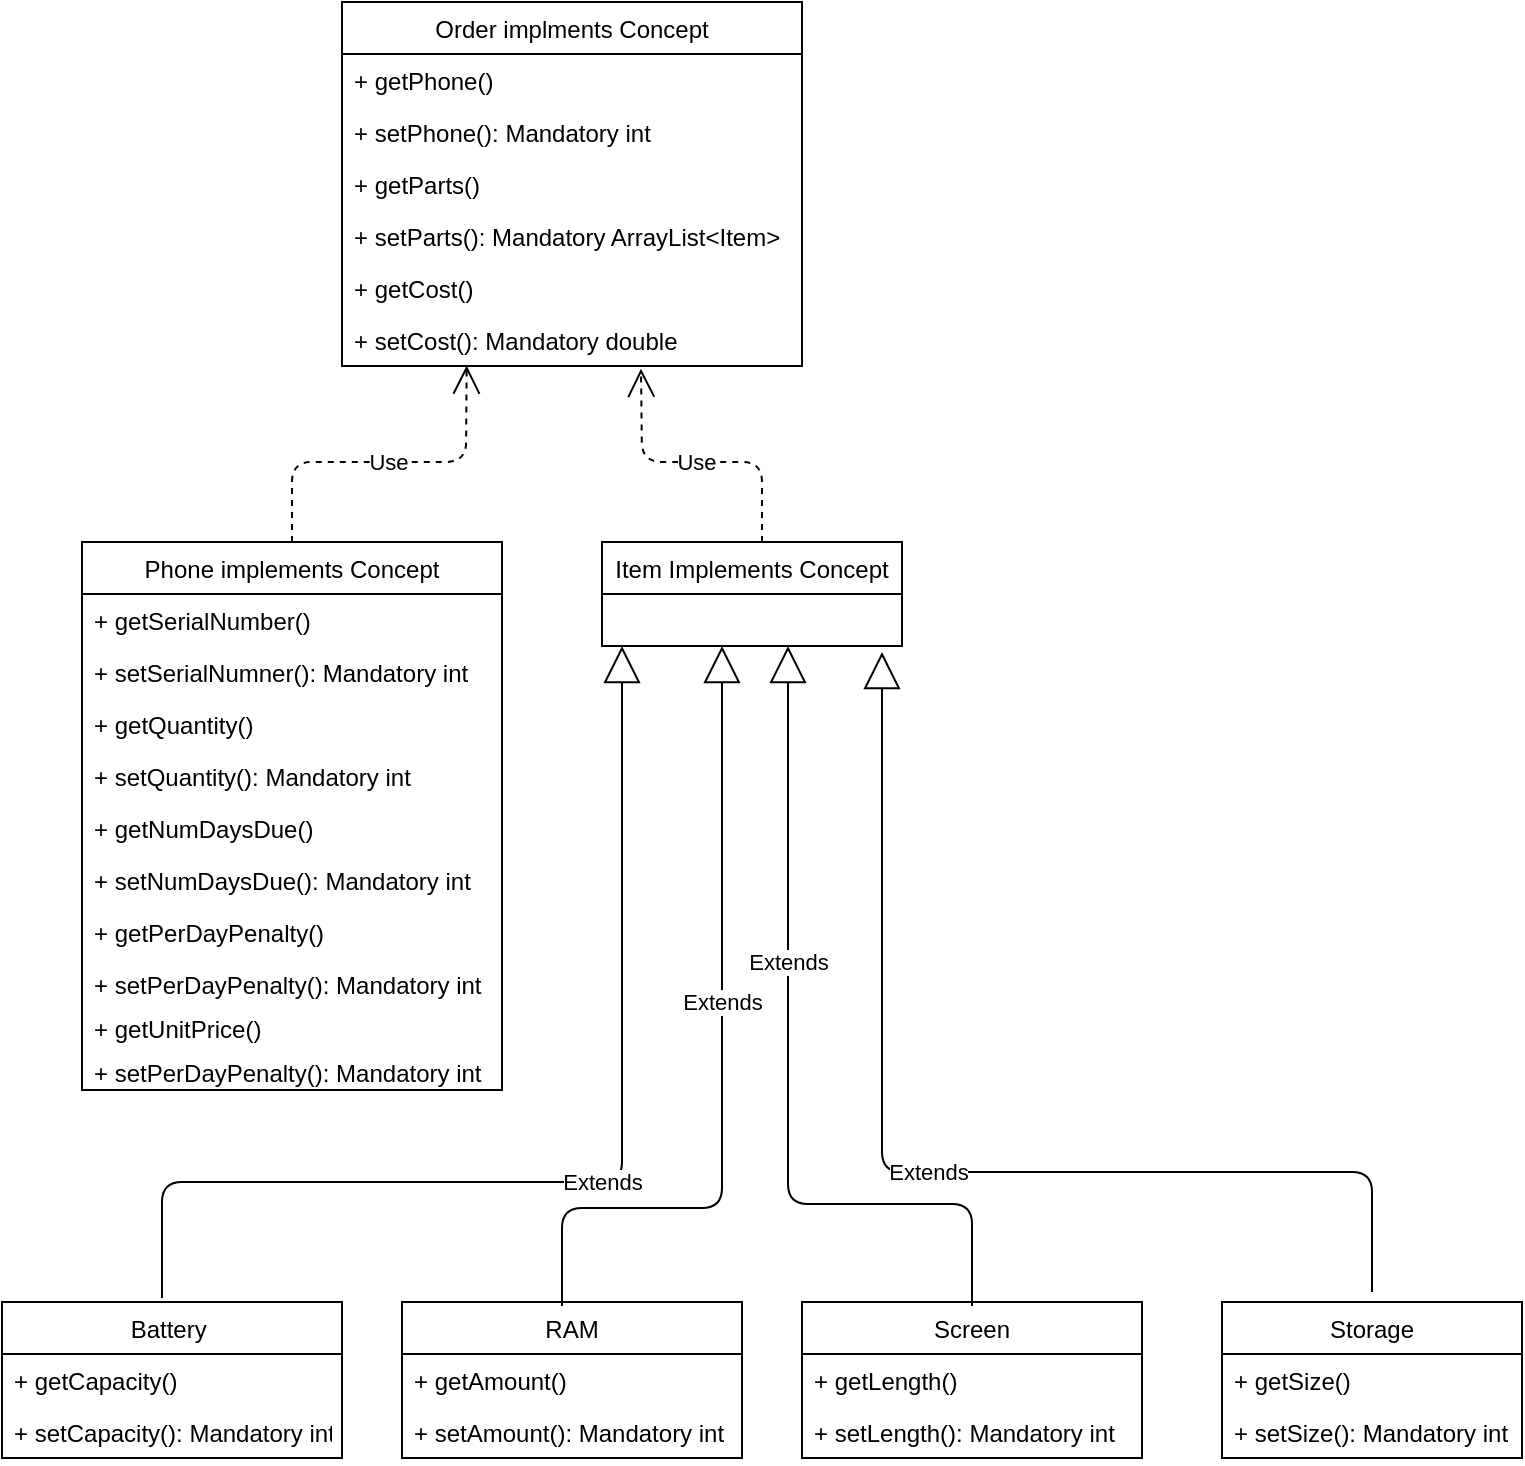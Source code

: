 <mxfile version="12.3.6" type="github" pages="1"><diagram id="qj_NuWzN8KbYVyg2O2Ky" name="Page-1"><mxGraphModel dx="1550" dy="868" grid="1" gridSize="10" guides="1" tooltips="1" connect="1" arrows="1" fold="1" page="1" pageScale="1" pageWidth="827" pageHeight="1169" math="0" shadow="0"><root><mxCell id="0"/><mxCell id="1" parent="0"/><mxCell id="p4KBoVUchiTkdjJOsmrw-1" value="Battery " style="swimlane;fontStyle=0;childLayout=stackLayout;horizontal=1;startSize=26;fillColor=none;horizontalStack=0;resizeParent=1;resizeParentMax=0;resizeLast=0;collapsible=1;marginBottom=0;" vertex="1" parent="1"><mxGeometry x="20" y="740" width="170" height="78" as="geometry"/></mxCell><mxCell id="p4KBoVUchiTkdjJOsmrw-2" value="+ getCapacity()" style="text;strokeColor=none;fillColor=none;align=left;verticalAlign=top;spacingLeft=4;spacingRight=4;overflow=hidden;rotatable=0;points=[[0,0.5],[1,0.5]];portConstraint=eastwest;" vertex="1" parent="p4KBoVUchiTkdjJOsmrw-1"><mxGeometry y="26" width="170" height="26" as="geometry"/></mxCell><mxCell id="p4KBoVUchiTkdjJOsmrw-3" value="+ setCapacity(): Mandatory int " style="text;strokeColor=none;fillColor=none;align=left;verticalAlign=top;spacingLeft=4;spacingRight=4;overflow=hidden;rotatable=0;points=[[0,0.5],[1,0.5]];portConstraint=eastwest;" vertex="1" parent="p4KBoVUchiTkdjJOsmrw-1"><mxGeometry y="52" width="170" height="26" as="geometry"/></mxCell><mxCell id="p4KBoVUchiTkdjJOsmrw-5" value="Item Implements Concept" style="swimlane;fontStyle=0;childLayout=stackLayout;horizontal=1;startSize=26;fillColor=none;horizontalStack=0;resizeParent=1;resizeParentMax=0;resizeLast=0;collapsible=1;marginBottom=0;" vertex="1" parent="1"><mxGeometry x="320" y="360" width="150" height="52" as="geometry"/></mxCell><mxCell id="p4KBoVUchiTkdjJOsmrw-9" value="RAM" style="swimlane;fontStyle=0;childLayout=stackLayout;horizontal=1;startSize=26;fillColor=none;horizontalStack=0;resizeParent=1;resizeParentMax=0;resizeLast=0;collapsible=1;marginBottom=0;" vertex="1" parent="1"><mxGeometry x="220" y="740" width="170" height="78" as="geometry"/></mxCell><mxCell id="p4KBoVUchiTkdjJOsmrw-10" value="+ getAmount()" style="text;strokeColor=none;fillColor=none;align=left;verticalAlign=top;spacingLeft=4;spacingRight=4;overflow=hidden;rotatable=0;points=[[0,0.5],[1,0.5]];portConstraint=eastwest;" vertex="1" parent="p4KBoVUchiTkdjJOsmrw-9"><mxGeometry y="26" width="170" height="26" as="geometry"/></mxCell><mxCell id="p4KBoVUchiTkdjJOsmrw-11" value="+ setAmount(): Mandatory int" style="text;strokeColor=none;fillColor=none;align=left;verticalAlign=top;spacingLeft=4;spacingRight=4;overflow=hidden;rotatable=0;points=[[0,0.5],[1,0.5]];portConstraint=eastwest;" vertex="1" parent="p4KBoVUchiTkdjJOsmrw-9"><mxGeometry y="52" width="170" height="26" as="geometry"/></mxCell><mxCell id="p4KBoVUchiTkdjJOsmrw-13" value="Screen" style="swimlane;fontStyle=0;childLayout=stackLayout;horizontal=1;startSize=26;fillColor=none;horizontalStack=0;resizeParent=1;resizeParentMax=0;resizeLast=0;collapsible=1;marginBottom=0;" vertex="1" parent="1"><mxGeometry x="420" y="740" width="170" height="78" as="geometry"/></mxCell><mxCell id="p4KBoVUchiTkdjJOsmrw-14" value="+ getLength()" style="text;strokeColor=none;fillColor=none;align=left;verticalAlign=top;spacingLeft=4;spacingRight=4;overflow=hidden;rotatable=0;points=[[0,0.5],[1,0.5]];portConstraint=eastwest;" vertex="1" parent="p4KBoVUchiTkdjJOsmrw-13"><mxGeometry y="26" width="170" height="26" as="geometry"/></mxCell><mxCell id="p4KBoVUchiTkdjJOsmrw-15" value="+ setLength(): Mandatory int" style="text;strokeColor=none;fillColor=none;align=left;verticalAlign=top;spacingLeft=4;spacingRight=4;overflow=hidden;rotatable=0;points=[[0,0.5],[1,0.5]];portConstraint=eastwest;" vertex="1" parent="p4KBoVUchiTkdjJOsmrw-13"><mxGeometry y="52" width="170" height="26" as="geometry"/></mxCell><mxCell id="p4KBoVUchiTkdjJOsmrw-18" value="Storage" style="swimlane;fontStyle=0;childLayout=stackLayout;horizontal=1;startSize=26;fillColor=none;horizontalStack=0;resizeParent=1;resizeParentMax=0;resizeLast=0;collapsible=1;marginBottom=0;" vertex="1" parent="1"><mxGeometry x="630" y="740" width="150" height="78" as="geometry"/></mxCell><mxCell id="p4KBoVUchiTkdjJOsmrw-19" value="+ getSize()" style="text;strokeColor=none;fillColor=none;align=left;verticalAlign=top;spacingLeft=4;spacingRight=4;overflow=hidden;rotatable=0;points=[[0,0.5],[1,0.5]];portConstraint=eastwest;" vertex="1" parent="p4KBoVUchiTkdjJOsmrw-18"><mxGeometry y="26" width="150" height="26" as="geometry"/></mxCell><mxCell id="p4KBoVUchiTkdjJOsmrw-20" value="+ setSize(): Mandatory int" style="text;strokeColor=none;fillColor=none;align=left;verticalAlign=top;spacingLeft=4;spacingRight=4;overflow=hidden;rotatable=0;points=[[0,0.5],[1,0.5]];portConstraint=eastwest;" vertex="1" parent="p4KBoVUchiTkdjJOsmrw-18"><mxGeometry y="52" width="150" height="26" as="geometry"/></mxCell><mxCell id="p4KBoVUchiTkdjJOsmrw-22" value="Extends" style="endArrow=block;endSize=16;endFill=0;html=1;" edge="1" parent="1"><mxGeometry width="160" relative="1" as="geometry"><mxPoint x="100" y="738" as="sourcePoint"/><mxPoint x="330" y="412" as="targetPoint"/><Array as="points"><mxPoint x="100" y="680"/><mxPoint x="240" y="680"/><mxPoint x="330" y="680"/></Array></mxGeometry></mxCell><mxCell id="p4KBoVUchiTkdjJOsmrw-23" value="Extends" style="endArrow=block;endSize=16;endFill=0;html=1;" edge="1" parent="1"><mxGeometry x="0.132" width="160" relative="1" as="geometry"><mxPoint x="300" y="742" as="sourcePoint"/><mxPoint x="380" y="412" as="targetPoint"/><Array as="points"><mxPoint x="300" y="693"/><mxPoint x="380" y="693"/></Array><mxPoint as="offset"/></mxGeometry></mxCell><mxCell id="p4KBoVUchiTkdjJOsmrw-24" value="Extends" style="endArrow=block;endSize=16;endFill=0;html=1;exitX=0.5;exitY=0;exitDx=0;exitDy=0;" edge="1" parent="1"><mxGeometry width="160" relative="1" as="geometry"><mxPoint x="705" y="735" as="sourcePoint"/><mxPoint x="460" y="415" as="targetPoint"/><Array as="points"><mxPoint x="705" y="675"/><mxPoint x="460" y="675"/></Array></mxGeometry></mxCell><mxCell id="p4KBoVUchiTkdjJOsmrw-25" value="Extends" style="endArrow=block;endSize=16;endFill=0;html=1;exitX=0.5;exitY=0;exitDx=0;exitDy=0;" edge="1" parent="1"><mxGeometry x="0.251" width="160" relative="1" as="geometry"><mxPoint x="505" y="742" as="sourcePoint"/><mxPoint x="413" y="412" as="targetPoint"/><Array as="points"><mxPoint x="505" y="691"/><mxPoint x="413" y="691"/></Array><mxPoint as="offset"/></mxGeometry></mxCell><mxCell id="p4KBoVUchiTkdjJOsmrw-26" value="Phone implements Concept" style="swimlane;fontStyle=0;childLayout=stackLayout;horizontal=1;startSize=26;fillColor=none;horizontalStack=0;resizeParent=1;resizeParentMax=0;resizeLast=0;collapsible=1;marginBottom=0;" vertex="1" parent="1"><mxGeometry x="60" y="360" width="210" height="274" as="geometry"/></mxCell><mxCell id="p4KBoVUchiTkdjJOsmrw-27" value="+ getSerialNumber()" style="text;strokeColor=none;fillColor=none;align=left;verticalAlign=top;spacingLeft=4;spacingRight=4;overflow=hidden;rotatable=0;points=[[0,0.5],[1,0.5]];portConstraint=eastwest;" vertex="1" parent="p4KBoVUchiTkdjJOsmrw-26"><mxGeometry y="26" width="210" height="26" as="geometry"/></mxCell><mxCell id="p4KBoVUchiTkdjJOsmrw-28" value="+ setSerialNumner(): Mandatory int" style="text;strokeColor=none;fillColor=none;align=left;verticalAlign=top;spacingLeft=4;spacingRight=4;overflow=hidden;rotatable=0;points=[[0,0.5],[1,0.5]];portConstraint=eastwest;" vertex="1" parent="p4KBoVUchiTkdjJOsmrw-26"><mxGeometry y="52" width="210" height="26" as="geometry"/></mxCell><mxCell id="p4KBoVUchiTkdjJOsmrw-29" value="+ getQuantity()" style="text;strokeColor=none;fillColor=none;align=left;verticalAlign=top;spacingLeft=4;spacingRight=4;overflow=hidden;rotatable=0;points=[[0,0.5],[1,0.5]];portConstraint=eastwest;" vertex="1" parent="p4KBoVUchiTkdjJOsmrw-26"><mxGeometry y="78" width="210" height="26" as="geometry"/></mxCell><mxCell id="p4KBoVUchiTkdjJOsmrw-31" value="+ setQuantity(): Mandatory int" style="text;strokeColor=none;fillColor=none;align=left;verticalAlign=top;spacingLeft=4;spacingRight=4;overflow=hidden;rotatable=0;points=[[0,0.5],[1,0.5]];portConstraint=eastwest;" vertex="1" parent="p4KBoVUchiTkdjJOsmrw-26"><mxGeometry y="104" width="210" height="26" as="geometry"/></mxCell><mxCell id="p4KBoVUchiTkdjJOsmrw-45" value="+ getNumDaysDue()" style="text;strokeColor=none;fillColor=none;align=left;verticalAlign=top;spacingLeft=4;spacingRight=4;overflow=hidden;rotatable=0;points=[[0,0.5],[1,0.5]];portConstraint=eastwest;" vertex="1" parent="p4KBoVUchiTkdjJOsmrw-26"><mxGeometry y="130" width="210" height="26" as="geometry"/></mxCell><mxCell id="p4KBoVUchiTkdjJOsmrw-46" value="+ setNumDaysDue(): Mandatory int" style="text;strokeColor=none;fillColor=none;align=left;verticalAlign=top;spacingLeft=4;spacingRight=4;overflow=hidden;rotatable=0;points=[[0,0.5],[1,0.5]];portConstraint=eastwest;" vertex="1" parent="p4KBoVUchiTkdjJOsmrw-26"><mxGeometry y="156" width="210" height="26" as="geometry"/></mxCell><mxCell id="p4KBoVUchiTkdjJOsmrw-47" value="+ getPerDayPenalty()" style="text;strokeColor=none;fillColor=none;align=left;verticalAlign=top;spacingLeft=4;spacingRight=4;overflow=hidden;rotatable=0;points=[[0,0.5],[1,0.5]];portConstraint=eastwest;" vertex="1" parent="p4KBoVUchiTkdjJOsmrw-26"><mxGeometry y="182" width="210" height="26" as="geometry"/></mxCell><mxCell id="p4KBoVUchiTkdjJOsmrw-48" value="+ setPerDayPenalty(): Mandatory int" style="text;strokeColor=none;fillColor=none;align=left;verticalAlign=top;spacingLeft=4;spacingRight=4;overflow=hidden;rotatable=0;points=[[0,0.5],[1,0.5]];portConstraint=eastwest;" vertex="1" parent="p4KBoVUchiTkdjJOsmrw-26"><mxGeometry y="208" width="210" height="22" as="geometry"/></mxCell><mxCell id="p4KBoVUchiTkdjJOsmrw-49" value="+ getUnitPrice()" style="text;strokeColor=none;fillColor=none;align=left;verticalAlign=top;spacingLeft=4;spacingRight=4;overflow=hidden;rotatable=0;points=[[0,0.5],[1,0.5]];portConstraint=eastwest;" vertex="1" parent="p4KBoVUchiTkdjJOsmrw-26"><mxGeometry y="230" width="210" height="22" as="geometry"/></mxCell><mxCell id="p4KBoVUchiTkdjJOsmrw-50" value="+ setPerDayPenalty(): Mandatory int" style="text;strokeColor=none;fillColor=none;align=left;verticalAlign=top;spacingLeft=4;spacingRight=4;overflow=hidden;rotatable=0;points=[[0,0.5],[1,0.5]];portConstraint=eastwest;" vertex="1" parent="p4KBoVUchiTkdjJOsmrw-26"><mxGeometry y="252" width="210" height="22" as="geometry"/></mxCell><mxCell id="p4KBoVUchiTkdjJOsmrw-51" value="Order implments Concept" style="swimlane;fontStyle=0;childLayout=stackLayout;horizontal=1;startSize=26;fillColor=none;horizontalStack=0;resizeParent=1;resizeParentMax=0;resizeLast=0;collapsible=1;marginBottom=0;" vertex="1" parent="1"><mxGeometry x="190" y="90" width="230" height="182" as="geometry"/></mxCell><mxCell id="p4KBoVUchiTkdjJOsmrw-52" value="+ getPhone()" style="text;strokeColor=none;fillColor=none;align=left;verticalAlign=top;spacingLeft=4;spacingRight=4;overflow=hidden;rotatable=0;points=[[0,0.5],[1,0.5]];portConstraint=eastwest;" vertex="1" parent="p4KBoVUchiTkdjJOsmrw-51"><mxGeometry y="26" width="230" height="26" as="geometry"/></mxCell><mxCell id="p4KBoVUchiTkdjJOsmrw-53" value="+ setPhone(): Mandatory int" style="text;strokeColor=none;fillColor=none;align=left;verticalAlign=top;spacingLeft=4;spacingRight=4;overflow=hidden;rotatable=0;points=[[0,0.5],[1,0.5]];portConstraint=eastwest;" vertex="1" parent="p4KBoVUchiTkdjJOsmrw-51"><mxGeometry y="52" width="230" height="26" as="geometry"/></mxCell><mxCell id="p4KBoVUchiTkdjJOsmrw-54" value="+ getParts()" style="text;strokeColor=none;fillColor=none;align=left;verticalAlign=top;spacingLeft=4;spacingRight=4;overflow=hidden;rotatable=0;points=[[0,0.5],[1,0.5]];portConstraint=eastwest;" vertex="1" parent="p4KBoVUchiTkdjJOsmrw-51"><mxGeometry y="78" width="230" height="26" as="geometry"/></mxCell><mxCell id="p4KBoVUchiTkdjJOsmrw-60" value="+ setParts(): Mandatory ArrayList&lt;Item&gt;" style="text;strokeColor=none;fillColor=none;align=left;verticalAlign=top;spacingLeft=4;spacingRight=4;overflow=hidden;rotatable=0;points=[[0,0.5],[1,0.5]];portConstraint=eastwest;" vertex="1" parent="p4KBoVUchiTkdjJOsmrw-51"><mxGeometry y="104" width="230" height="26" as="geometry"/></mxCell><mxCell id="p4KBoVUchiTkdjJOsmrw-61" value="+ getCost()" style="text;strokeColor=none;fillColor=none;align=left;verticalAlign=top;spacingLeft=4;spacingRight=4;overflow=hidden;rotatable=0;points=[[0,0.5],[1,0.5]];portConstraint=eastwest;" vertex="1" parent="p4KBoVUchiTkdjJOsmrw-51"><mxGeometry y="130" width="230" height="26" as="geometry"/></mxCell><mxCell id="p4KBoVUchiTkdjJOsmrw-69" value="+ setCost(): Mandatory double" style="text;strokeColor=none;fillColor=none;align=left;verticalAlign=top;spacingLeft=4;spacingRight=4;overflow=hidden;rotatable=0;points=[[0,0.5],[1,0.5]];portConstraint=eastwest;" vertex="1" parent="p4KBoVUchiTkdjJOsmrw-51"><mxGeometry y="156" width="230" height="26" as="geometry"/></mxCell><mxCell id="p4KBoVUchiTkdjJOsmrw-70" value="Use" style="endArrow=open;endSize=12;dashed=1;html=1;entryX=0.271;entryY=0.992;entryDx=0;entryDy=0;entryPerimeter=0;exitX=0.5;exitY=0;exitDx=0;exitDy=0;" edge="1" parent="1" source="p4KBoVUchiTkdjJOsmrw-26" target="p4KBoVUchiTkdjJOsmrw-69"><mxGeometry width="160" relative="1" as="geometry"><mxPoint x="20" y="840" as="sourcePoint"/><mxPoint x="180" y="840" as="targetPoint"/><Array as="points"><mxPoint x="165" y="320"/><mxPoint x="252" y="320"/></Array></mxGeometry></mxCell><mxCell id="p4KBoVUchiTkdjJOsmrw-71" value="Use" style="endArrow=open;endSize=12;dashed=1;html=1;entryX=0.65;entryY=1.054;entryDx=0;entryDy=0;entryPerimeter=0;" edge="1" parent="1" target="p4KBoVUchiTkdjJOsmrw-69"><mxGeometry width="160" relative="1" as="geometry"><mxPoint x="400" y="360" as="sourcePoint"/><mxPoint x="262.33" y="281.792" as="targetPoint"/><Array as="points"><mxPoint x="400" y="320"/><mxPoint x="340" y="320"/></Array></mxGeometry></mxCell></root></mxGraphModel></diagram></mxfile>